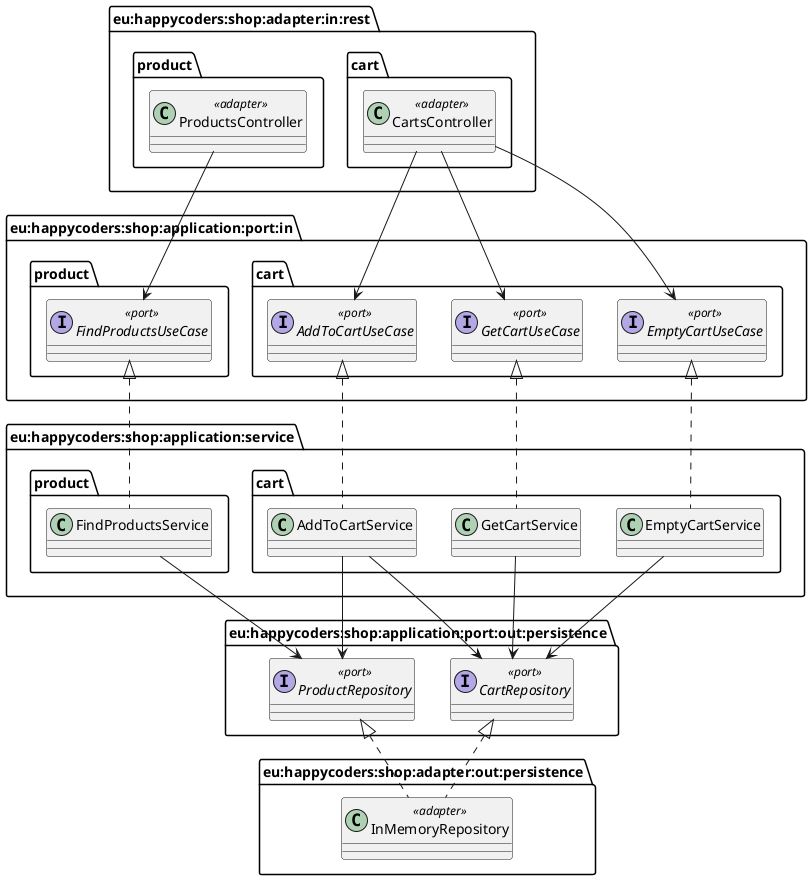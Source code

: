 @startuml
package "eu:happycoders:shop:adapter:in:rest" {
    package "cart" {
        class CartsController<<adapter>> {}
    }
    package "product" {
        class ProductsController<<adapter>> {}
    }
}

package "eu:happycoders:shop:application:port:in" {
    package "cart" {
        interface EmptyCartUseCase<<port>> {}
        interface GetCartUseCase<<port>> {}
        interface AddToCartUseCase<<port>> {}

        CartsController --> EmptyCartUseCase
        CartsController --> GetCartUseCase
        CartsController --> AddToCartUseCase
    }
    package "product" {
        interface FindProductsUseCase<<port>>

        ProductsController --> FindProductsUseCase
    }
}

package "eu:happycoders:shop:application:service" {
    package "cart" {
        EmptyCartUseCase <|.. EmptyCartService
        GetCartUseCase <|.. GetCartService
        AddToCartUseCase <|.. AddToCartService
    }
    package "product" {
        FindProductsUseCase <|.. FindProductsService
    }
}

package "eu:happycoders:shop:application:port:out:persistence" {
        interface CartRepository<<port>>
        interface ProductRepository<<port>>

        AddToCartService --> CartRepository
        AddToCartService --> ProductRepository
        EmptyCartService --> CartRepository
        GetCartService --> CartRepository

        FindProductsService --> ProductRepository
}

package "eu:happycoders:shop:adapter:out:persistence" {
        class InMemoryRepository<<adapter>> {}

        CartRepository <|.. InMemoryRepository
        ProductRepository <|.. InMemoryRepository
}
@enduml